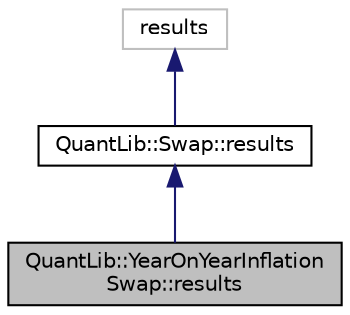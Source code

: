 digraph "QuantLib::YearOnYearInflationSwap::results"
{
  edge [fontname="Helvetica",fontsize="10",labelfontname="Helvetica",labelfontsize="10"];
  node [fontname="Helvetica",fontsize="10",shape=record];
  Node1 [label="QuantLib::YearOnYearInflation\lSwap::results",height=0.2,width=0.4,color="black", fillcolor="grey75", style="filled", fontcolor="black"];
  Node2 -> Node1 [dir="back",color="midnightblue",fontsize="10",style="solid"];
  Node2 [label="QuantLib::Swap::results",height=0.2,width=0.4,color="black", fillcolor="white", style="filled",URL="$class_quant_lib_1_1_swap_1_1results.html"];
  Node3 -> Node2 [dir="back",color="midnightblue",fontsize="10",style="solid"];
  Node3 [label="results",height=0.2,width=0.4,color="grey75", fillcolor="white", style="filled"];
}

